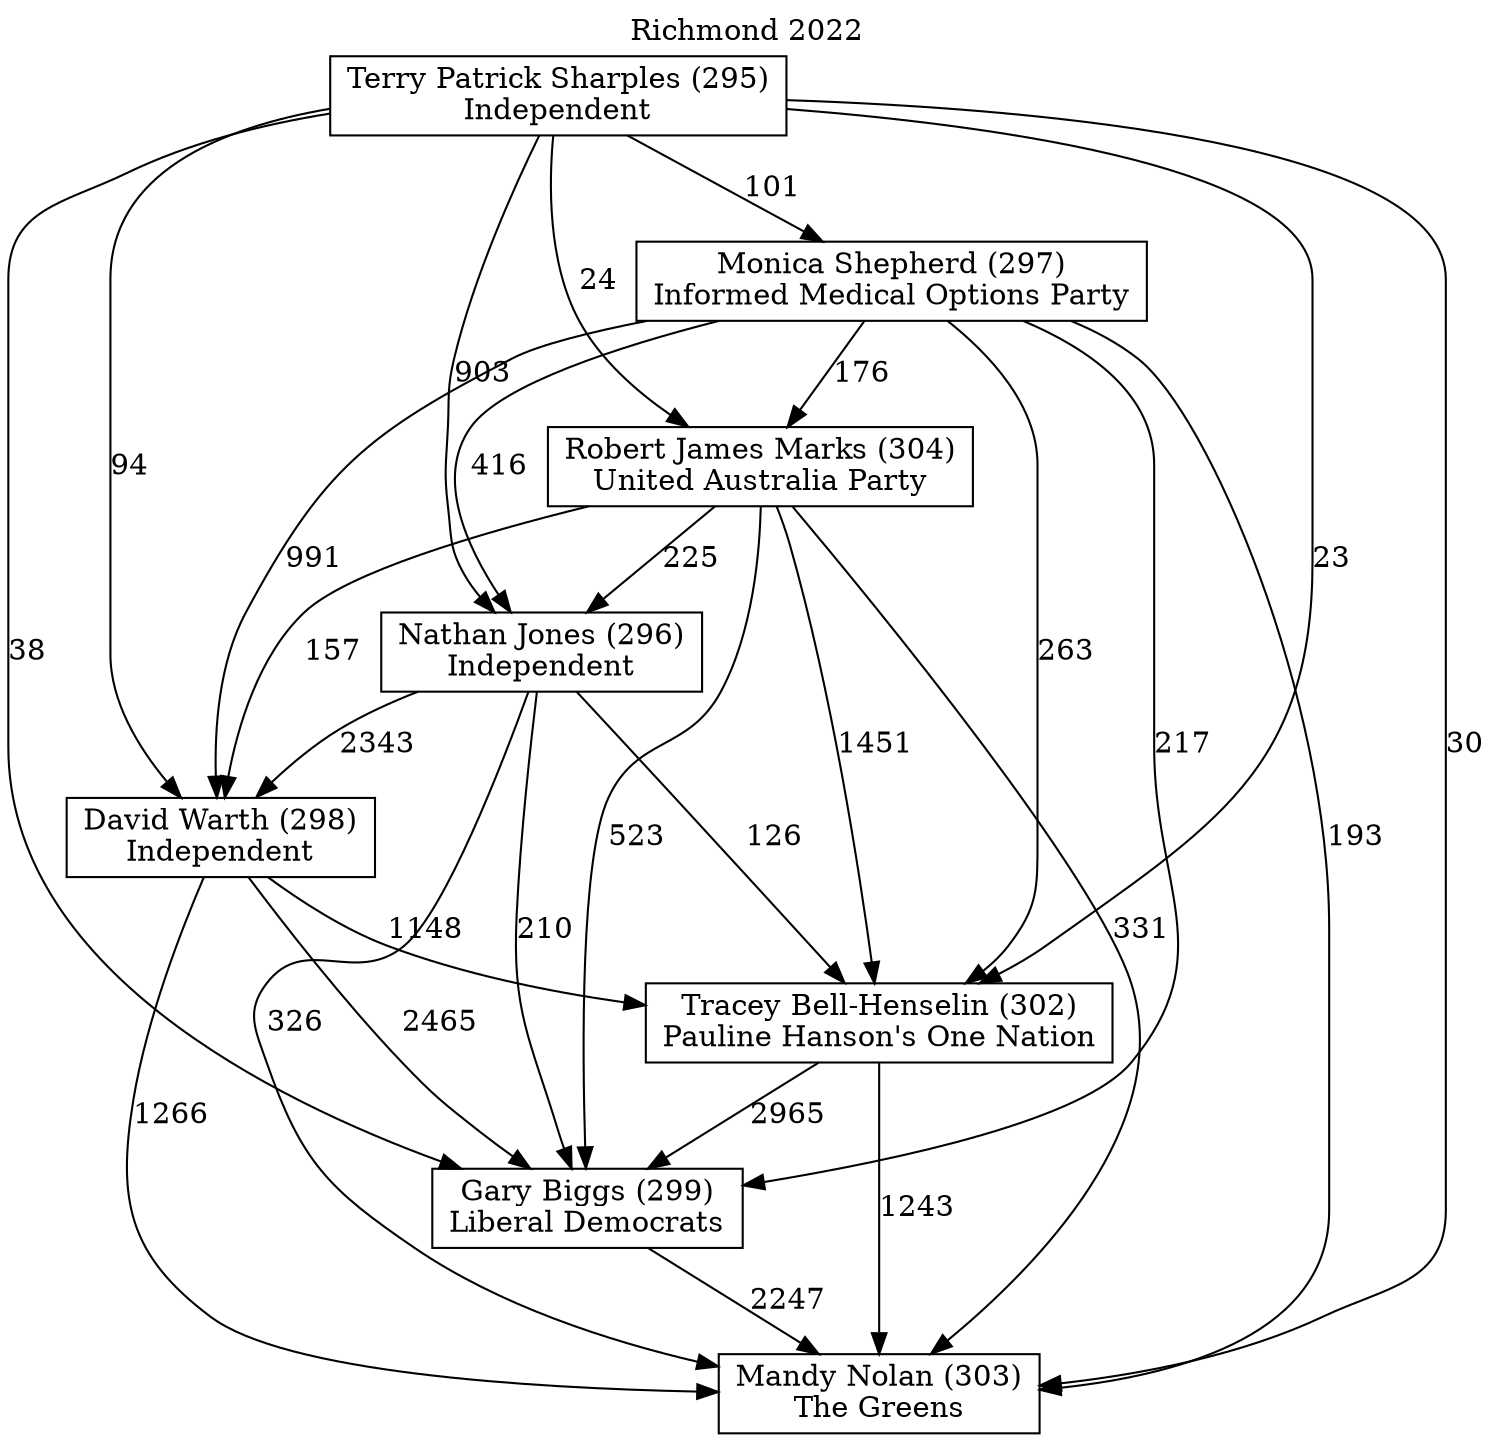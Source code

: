 // House preference flow
digraph "Mandy Nolan (303)_Richmond_2022" {
	graph [label="Richmond 2022" labelloc=t]
	node [shape=box]
	"Mandy Nolan (303)" [label="Mandy Nolan (303)
The Greens"]
	"Gary Biggs (299)" [label="Gary Biggs (299)
Liberal Democrats"]
	"Tracey Bell-Henselin (302)" [label="Tracey Bell-Henselin (302)
Pauline Hanson's One Nation"]
	"David Warth (298)" [label="David Warth (298)
Independent"]
	"Nathan Jones (296)" [label="Nathan Jones (296)
Independent"]
	"Robert James Marks (304)" [label="Robert James Marks (304)
United Australia Party"]
	"Monica Shepherd (297)" [label="Monica Shepherd (297)
Informed Medical Options Party"]
	"Terry Patrick Sharples (295)" [label="Terry Patrick Sharples (295)
Independent"]
	"Mandy Nolan (303)" [label="Mandy Nolan (303)
The Greens"]
	"Tracey Bell-Henselin (302)" [label="Tracey Bell-Henselin (302)
Pauline Hanson's One Nation"]
	"David Warth (298)" [label="David Warth (298)
Independent"]
	"Nathan Jones (296)" [label="Nathan Jones (296)
Independent"]
	"Robert James Marks (304)" [label="Robert James Marks (304)
United Australia Party"]
	"Monica Shepherd (297)" [label="Monica Shepherd (297)
Informed Medical Options Party"]
	"Terry Patrick Sharples (295)" [label="Terry Patrick Sharples (295)
Independent"]
	"Mandy Nolan (303)" [label="Mandy Nolan (303)
The Greens"]
	"David Warth (298)" [label="David Warth (298)
Independent"]
	"Nathan Jones (296)" [label="Nathan Jones (296)
Independent"]
	"Robert James Marks (304)" [label="Robert James Marks (304)
United Australia Party"]
	"Monica Shepherd (297)" [label="Monica Shepherd (297)
Informed Medical Options Party"]
	"Terry Patrick Sharples (295)" [label="Terry Patrick Sharples (295)
Independent"]
	"Mandy Nolan (303)" [label="Mandy Nolan (303)
The Greens"]
	"Nathan Jones (296)" [label="Nathan Jones (296)
Independent"]
	"Robert James Marks (304)" [label="Robert James Marks (304)
United Australia Party"]
	"Monica Shepherd (297)" [label="Monica Shepherd (297)
Informed Medical Options Party"]
	"Terry Patrick Sharples (295)" [label="Terry Patrick Sharples (295)
Independent"]
	"Mandy Nolan (303)" [label="Mandy Nolan (303)
The Greens"]
	"Robert James Marks (304)" [label="Robert James Marks (304)
United Australia Party"]
	"Monica Shepherd (297)" [label="Monica Shepherd (297)
Informed Medical Options Party"]
	"Terry Patrick Sharples (295)" [label="Terry Patrick Sharples (295)
Independent"]
	"Mandy Nolan (303)" [label="Mandy Nolan (303)
The Greens"]
	"Monica Shepherd (297)" [label="Monica Shepherd (297)
Informed Medical Options Party"]
	"Terry Patrick Sharples (295)" [label="Terry Patrick Sharples (295)
Independent"]
	"Mandy Nolan (303)" [label="Mandy Nolan (303)
The Greens"]
	"Terry Patrick Sharples (295)" [label="Terry Patrick Sharples (295)
Independent"]
	"Terry Patrick Sharples (295)" [label="Terry Patrick Sharples (295)
Independent"]
	"Monica Shepherd (297)" [label="Monica Shepherd (297)
Informed Medical Options Party"]
	"Terry Patrick Sharples (295)" [label="Terry Patrick Sharples (295)
Independent"]
	"Terry Patrick Sharples (295)" [label="Terry Patrick Sharples (295)
Independent"]
	"Robert James Marks (304)" [label="Robert James Marks (304)
United Australia Party"]
	"Monica Shepherd (297)" [label="Monica Shepherd (297)
Informed Medical Options Party"]
	"Terry Patrick Sharples (295)" [label="Terry Patrick Sharples (295)
Independent"]
	"Robert James Marks (304)" [label="Robert James Marks (304)
United Australia Party"]
	"Terry Patrick Sharples (295)" [label="Terry Patrick Sharples (295)
Independent"]
	"Terry Patrick Sharples (295)" [label="Terry Patrick Sharples (295)
Independent"]
	"Monica Shepherd (297)" [label="Monica Shepherd (297)
Informed Medical Options Party"]
	"Terry Patrick Sharples (295)" [label="Terry Patrick Sharples (295)
Independent"]
	"Terry Patrick Sharples (295)" [label="Terry Patrick Sharples (295)
Independent"]
	"Nathan Jones (296)" [label="Nathan Jones (296)
Independent"]
	"Robert James Marks (304)" [label="Robert James Marks (304)
United Australia Party"]
	"Monica Shepherd (297)" [label="Monica Shepherd (297)
Informed Medical Options Party"]
	"Terry Patrick Sharples (295)" [label="Terry Patrick Sharples (295)
Independent"]
	"Nathan Jones (296)" [label="Nathan Jones (296)
Independent"]
	"Monica Shepherd (297)" [label="Monica Shepherd (297)
Informed Medical Options Party"]
	"Terry Patrick Sharples (295)" [label="Terry Patrick Sharples (295)
Independent"]
	"Nathan Jones (296)" [label="Nathan Jones (296)
Independent"]
	"Terry Patrick Sharples (295)" [label="Terry Patrick Sharples (295)
Independent"]
	"Terry Patrick Sharples (295)" [label="Terry Patrick Sharples (295)
Independent"]
	"Monica Shepherd (297)" [label="Monica Shepherd (297)
Informed Medical Options Party"]
	"Terry Patrick Sharples (295)" [label="Terry Patrick Sharples (295)
Independent"]
	"Terry Patrick Sharples (295)" [label="Terry Patrick Sharples (295)
Independent"]
	"Robert James Marks (304)" [label="Robert James Marks (304)
United Australia Party"]
	"Monica Shepherd (297)" [label="Monica Shepherd (297)
Informed Medical Options Party"]
	"Terry Patrick Sharples (295)" [label="Terry Patrick Sharples (295)
Independent"]
	"Robert James Marks (304)" [label="Robert James Marks (304)
United Australia Party"]
	"Terry Patrick Sharples (295)" [label="Terry Patrick Sharples (295)
Independent"]
	"Terry Patrick Sharples (295)" [label="Terry Patrick Sharples (295)
Independent"]
	"Monica Shepherd (297)" [label="Monica Shepherd (297)
Informed Medical Options Party"]
	"Terry Patrick Sharples (295)" [label="Terry Patrick Sharples (295)
Independent"]
	"Terry Patrick Sharples (295)" [label="Terry Patrick Sharples (295)
Independent"]
	"David Warth (298)" [label="David Warth (298)
Independent"]
	"Nathan Jones (296)" [label="Nathan Jones (296)
Independent"]
	"Robert James Marks (304)" [label="Robert James Marks (304)
United Australia Party"]
	"Monica Shepherd (297)" [label="Monica Shepherd (297)
Informed Medical Options Party"]
	"Terry Patrick Sharples (295)" [label="Terry Patrick Sharples (295)
Independent"]
	"David Warth (298)" [label="David Warth (298)
Independent"]
	"Robert James Marks (304)" [label="Robert James Marks (304)
United Australia Party"]
	"Monica Shepherd (297)" [label="Monica Shepherd (297)
Informed Medical Options Party"]
	"Terry Patrick Sharples (295)" [label="Terry Patrick Sharples (295)
Independent"]
	"David Warth (298)" [label="David Warth (298)
Independent"]
	"Monica Shepherd (297)" [label="Monica Shepherd (297)
Informed Medical Options Party"]
	"Terry Patrick Sharples (295)" [label="Terry Patrick Sharples (295)
Independent"]
	"David Warth (298)" [label="David Warth (298)
Independent"]
	"Terry Patrick Sharples (295)" [label="Terry Patrick Sharples (295)
Independent"]
	"Terry Patrick Sharples (295)" [label="Terry Patrick Sharples (295)
Independent"]
	"Monica Shepherd (297)" [label="Monica Shepherd (297)
Informed Medical Options Party"]
	"Terry Patrick Sharples (295)" [label="Terry Patrick Sharples (295)
Independent"]
	"Terry Patrick Sharples (295)" [label="Terry Patrick Sharples (295)
Independent"]
	"Robert James Marks (304)" [label="Robert James Marks (304)
United Australia Party"]
	"Monica Shepherd (297)" [label="Monica Shepherd (297)
Informed Medical Options Party"]
	"Terry Patrick Sharples (295)" [label="Terry Patrick Sharples (295)
Independent"]
	"Robert James Marks (304)" [label="Robert James Marks (304)
United Australia Party"]
	"Terry Patrick Sharples (295)" [label="Terry Patrick Sharples (295)
Independent"]
	"Terry Patrick Sharples (295)" [label="Terry Patrick Sharples (295)
Independent"]
	"Monica Shepherd (297)" [label="Monica Shepherd (297)
Informed Medical Options Party"]
	"Terry Patrick Sharples (295)" [label="Terry Patrick Sharples (295)
Independent"]
	"Terry Patrick Sharples (295)" [label="Terry Patrick Sharples (295)
Independent"]
	"Nathan Jones (296)" [label="Nathan Jones (296)
Independent"]
	"Robert James Marks (304)" [label="Robert James Marks (304)
United Australia Party"]
	"Monica Shepherd (297)" [label="Monica Shepherd (297)
Informed Medical Options Party"]
	"Terry Patrick Sharples (295)" [label="Terry Patrick Sharples (295)
Independent"]
	"Nathan Jones (296)" [label="Nathan Jones (296)
Independent"]
	"Monica Shepherd (297)" [label="Monica Shepherd (297)
Informed Medical Options Party"]
	"Terry Patrick Sharples (295)" [label="Terry Patrick Sharples (295)
Independent"]
	"Nathan Jones (296)" [label="Nathan Jones (296)
Independent"]
	"Terry Patrick Sharples (295)" [label="Terry Patrick Sharples (295)
Independent"]
	"Terry Patrick Sharples (295)" [label="Terry Patrick Sharples (295)
Independent"]
	"Monica Shepherd (297)" [label="Monica Shepherd (297)
Informed Medical Options Party"]
	"Terry Patrick Sharples (295)" [label="Terry Patrick Sharples (295)
Independent"]
	"Terry Patrick Sharples (295)" [label="Terry Patrick Sharples (295)
Independent"]
	"Robert James Marks (304)" [label="Robert James Marks (304)
United Australia Party"]
	"Monica Shepherd (297)" [label="Monica Shepherd (297)
Informed Medical Options Party"]
	"Terry Patrick Sharples (295)" [label="Terry Patrick Sharples (295)
Independent"]
	"Robert James Marks (304)" [label="Robert James Marks (304)
United Australia Party"]
	"Terry Patrick Sharples (295)" [label="Terry Patrick Sharples (295)
Independent"]
	"Terry Patrick Sharples (295)" [label="Terry Patrick Sharples (295)
Independent"]
	"Monica Shepherd (297)" [label="Monica Shepherd (297)
Informed Medical Options Party"]
	"Terry Patrick Sharples (295)" [label="Terry Patrick Sharples (295)
Independent"]
	"Terry Patrick Sharples (295)" [label="Terry Patrick Sharples (295)
Independent"]
	"Tracey Bell-Henselin (302)" [label="Tracey Bell-Henselin (302)
Pauline Hanson's One Nation"]
	"David Warth (298)" [label="David Warth (298)
Independent"]
	"Nathan Jones (296)" [label="Nathan Jones (296)
Independent"]
	"Robert James Marks (304)" [label="Robert James Marks (304)
United Australia Party"]
	"Monica Shepherd (297)" [label="Monica Shepherd (297)
Informed Medical Options Party"]
	"Terry Patrick Sharples (295)" [label="Terry Patrick Sharples (295)
Independent"]
	"Tracey Bell-Henselin (302)" [label="Tracey Bell-Henselin (302)
Pauline Hanson's One Nation"]
	"Nathan Jones (296)" [label="Nathan Jones (296)
Independent"]
	"Robert James Marks (304)" [label="Robert James Marks (304)
United Australia Party"]
	"Monica Shepherd (297)" [label="Monica Shepherd (297)
Informed Medical Options Party"]
	"Terry Patrick Sharples (295)" [label="Terry Patrick Sharples (295)
Independent"]
	"Tracey Bell-Henselin (302)" [label="Tracey Bell-Henselin (302)
Pauline Hanson's One Nation"]
	"Robert James Marks (304)" [label="Robert James Marks (304)
United Australia Party"]
	"Monica Shepherd (297)" [label="Monica Shepherd (297)
Informed Medical Options Party"]
	"Terry Patrick Sharples (295)" [label="Terry Patrick Sharples (295)
Independent"]
	"Tracey Bell-Henselin (302)" [label="Tracey Bell-Henselin (302)
Pauline Hanson's One Nation"]
	"Monica Shepherd (297)" [label="Monica Shepherd (297)
Informed Medical Options Party"]
	"Terry Patrick Sharples (295)" [label="Terry Patrick Sharples (295)
Independent"]
	"Tracey Bell-Henselin (302)" [label="Tracey Bell-Henselin (302)
Pauline Hanson's One Nation"]
	"Terry Patrick Sharples (295)" [label="Terry Patrick Sharples (295)
Independent"]
	"Terry Patrick Sharples (295)" [label="Terry Patrick Sharples (295)
Independent"]
	"Monica Shepherd (297)" [label="Monica Shepherd (297)
Informed Medical Options Party"]
	"Terry Patrick Sharples (295)" [label="Terry Patrick Sharples (295)
Independent"]
	"Terry Patrick Sharples (295)" [label="Terry Patrick Sharples (295)
Independent"]
	"Robert James Marks (304)" [label="Robert James Marks (304)
United Australia Party"]
	"Monica Shepherd (297)" [label="Monica Shepherd (297)
Informed Medical Options Party"]
	"Terry Patrick Sharples (295)" [label="Terry Patrick Sharples (295)
Independent"]
	"Robert James Marks (304)" [label="Robert James Marks (304)
United Australia Party"]
	"Terry Patrick Sharples (295)" [label="Terry Patrick Sharples (295)
Independent"]
	"Terry Patrick Sharples (295)" [label="Terry Patrick Sharples (295)
Independent"]
	"Monica Shepherd (297)" [label="Monica Shepherd (297)
Informed Medical Options Party"]
	"Terry Patrick Sharples (295)" [label="Terry Patrick Sharples (295)
Independent"]
	"Terry Patrick Sharples (295)" [label="Terry Patrick Sharples (295)
Independent"]
	"Nathan Jones (296)" [label="Nathan Jones (296)
Independent"]
	"Robert James Marks (304)" [label="Robert James Marks (304)
United Australia Party"]
	"Monica Shepherd (297)" [label="Monica Shepherd (297)
Informed Medical Options Party"]
	"Terry Patrick Sharples (295)" [label="Terry Patrick Sharples (295)
Independent"]
	"Nathan Jones (296)" [label="Nathan Jones (296)
Independent"]
	"Monica Shepherd (297)" [label="Monica Shepherd (297)
Informed Medical Options Party"]
	"Terry Patrick Sharples (295)" [label="Terry Patrick Sharples (295)
Independent"]
	"Nathan Jones (296)" [label="Nathan Jones (296)
Independent"]
	"Terry Patrick Sharples (295)" [label="Terry Patrick Sharples (295)
Independent"]
	"Terry Patrick Sharples (295)" [label="Terry Patrick Sharples (295)
Independent"]
	"Monica Shepherd (297)" [label="Monica Shepherd (297)
Informed Medical Options Party"]
	"Terry Patrick Sharples (295)" [label="Terry Patrick Sharples (295)
Independent"]
	"Terry Patrick Sharples (295)" [label="Terry Patrick Sharples (295)
Independent"]
	"Robert James Marks (304)" [label="Robert James Marks (304)
United Australia Party"]
	"Monica Shepherd (297)" [label="Monica Shepherd (297)
Informed Medical Options Party"]
	"Terry Patrick Sharples (295)" [label="Terry Patrick Sharples (295)
Independent"]
	"Robert James Marks (304)" [label="Robert James Marks (304)
United Australia Party"]
	"Terry Patrick Sharples (295)" [label="Terry Patrick Sharples (295)
Independent"]
	"Terry Patrick Sharples (295)" [label="Terry Patrick Sharples (295)
Independent"]
	"Monica Shepherd (297)" [label="Monica Shepherd (297)
Informed Medical Options Party"]
	"Terry Patrick Sharples (295)" [label="Terry Patrick Sharples (295)
Independent"]
	"Terry Patrick Sharples (295)" [label="Terry Patrick Sharples (295)
Independent"]
	"David Warth (298)" [label="David Warth (298)
Independent"]
	"Nathan Jones (296)" [label="Nathan Jones (296)
Independent"]
	"Robert James Marks (304)" [label="Robert James Marks (304)
United Australia Party"]
	"Monica Shepherd (297)" [label="Monica Shepherd (297)
Informed Medical Options Party"]
	"Terry Patrick Sharples (295)" [label="Terry Patrick Sharples (295)
Independent"]
	"David Warth (298)" [label="David Warth (298)
Independent"]
	"Robert James Marks (304)" [label="Robert James Marks (304)
United Australia Party"]
	"Monica Shepherd (297)" [label="Monica Shepherd (297)
Informed Medical Options Party"]
	"Terry Patrick Sharples (295)" [label="Terry Patrick Sharples (295)
Independent"]
	"David Warth (298)" [label="David Warth (298)
Independent"]
	"Monica Shepherd (297)" [label="Monica Shepherd (297)
Informed Medical Options Party"]
	"Terry Patrick Sharples (295)" [label="Terry Patrick Sharples (295)
Independent"]
	"David Warth (298)" [label="David Warth (298)
Independent"]
	"Terry Patrick Sharples (295)" [label="Terry Patrick Sharples (295)
Independent"]
	"Terry Patrick Sharples (295)" [label="Terry Patrick Sharples (295)
Independent"]
	"Monica Shepherd (297)" [label="Monica Shepherd (297)
Informed Medical Options Party"]
	"Terry Patrick Sharples (295)" [label="Terry Patrick Sharples (295)
Independent"]
	"Terry Patrick Sharples (295)" [label="Terry Patrick Sharples (295)
Independent"]
	"Robert James Marks (304)" [label="Robert James Marks (304)
United Australia Party"]
	"Monica Shepherd (297)" [label="Monica Shepherd (297)
Informed Medical Options Party"]
	"Terry Patrick Sharples (295)" [label="Terry Patrick Sharples (295)
Independent"]
	"Robert James Marks (304)" [label="Robert James Marks (304)
United Australia Party"]
	"Terry Patrick Sharples (295)" [label="Terry Patrick Sharples (295)
Independent"]
	"Terry Patrick Sharples (295)" [label="Terry Patrick Sharples (295)
Independent"]
	"Monica Shepherd (297)" [label="Monica Shepherd (297)
Informed Medical Options Party"]
	"Terry Patrick Sharples (295)" [label="Terry Patrick Sharples (295)
Independent"]
	"Terry Patrick Sharples (295)" [label="Terry Patrick Sharples (295)
Independent"]
	"Nathan Jones (296)" [label="Nathan Jones (296)
Independent"]
	"Robert James Marks (304)" [label="Robert James Marks (304)
United Australia Party"]
	"Monica Shepherd (297)" [label="Monica Shepherd (297)
Informed Medical Options Party"]
	"Terry Patrick Sharples (295)" [label="Terry Patrick Sharples (295)
Independent"]
	"Nathan Jones (296)" [label="Nathan Jones (296)
Independent"]
	"Monica Shepherd (297)" [label="Monica Shepherd (297)
Informed Medical Options Party"]
	"Terry Patrick Sharples (295)" [label="Terry Patrick Sharples (295)
Independent"]
	"Nathan Jones (296)" [label="Nathan Jones (296)
Independent"]
	"Terry Patrick Sharples (295)" [label="Terry Patrick Sharples (295)
Independent"]
	"Terry Patrick Sharples (295)" [label="Terry Patrick Sharples (295)
Independent"]
	"Monica Shepherd (297)" [label="Monica Shepherd (297)
Informed Medical Options Party"]
	"Terry Patrick Sharples (295)" [label="Terry Patrick Sharples (295)
Independent"]
	"Terry Patrick Sharples (295)" [label="Terry Patrick Sharples (295)
Independent"]
	"Robert James Marks (304)" [label="Robert James Marks (304)
United Australia Party"]
	"Monica Shepherd (297)" [label="Monica Shepherd (297)
Informed Medical Options Party"]
	"Terry Patrick Sharples (295)" [label="Terry Patrick Sharples (295)
Independent"]
	"Robert James Marks (304)" [label="Robert James Marks (304)
United Australia Party"]
	"Terry Patrick Sharples (295)" [label="Terry Patrick Sharples (295)
Independent"]
	"Terry Patrick Sharples (295)" [label="Terry Patrick Sharples (295)
Independent"]
	"Monica Shepherd (297)" [label="Monica Shepherd (297)
Informed Medical Options Party"]
	"Terry Patrick Sharples (295)" [label="Terry Patrick Sharples (295)
Independent"]
	"Terry Patrick Sharples (295)" [label="Terry Patrick Sharples (295)
Independent"]
	"Gary Biggs (299)" [label="Gary Biggs (299)
Liberal Democrats"]
	"Tracey Bell-Henselin (302)" [label="Tracey Bell-Henselin (302)
Pauline Hanson's One Nation"]
	"David Warth (298)" [label="David Warth (298)
Independent"]
	"Nathan Jones (296)" [label="Nathan Jones (296)
Independent"]
	"Robert James Marks (304)" [label="Robert James Marks (304)
United Australia Party"]
	"Monica Shepherd (297)" [label="Monica Shepherd (297)
Informed Medical Options Party"]
	"Terry Patrick Sharples (295)" [label="Terry Patrick Sharples (295)
Independent"]
	"Gary Biggs (299)" [label="Gary Biggs (299)
Liberal Democrats"]
	"David Warth (298)" [label="David Warth (298)
Independent"]
	"Nathan Jones (296)" [label="Nathan Jones (296)
Independent"]
	"Robert James Marks (304)" [label="Robert James Marks (304)
United Australia Party"]
	"Monica Shepherd (297)" [label="Monica Shepherd (297)
Informed Medical Options Party"]
	"Terry Patrick Sharples (295)" [label="Terry Patrick Sharples (295)
Independent"]
	"Gary Biggs (299)" [label="Gary Biggs (299)
Liberal Democrats"]
	"Nathan Jones (296)" [label="Nathan Jones (296)
Independent"]
	"Robert James Marks (304)" [label="Robert James Marks (304)
United Australia Party"]
	"Monica Shepherd (297)" [label="Monica Shepherd (297)
Informed Medical Options Party"]
	"Terry Patrick Sharples (295)" [label="Terry Patrick Sharples (295)
Independent"]
	"Gary Biggs (299)" [label="Gary Biggs (299)
Liberal Democrats"]
	"Robert James Marks (304)" [label="Robert James Marks (304)
United Australia Party"]
	"Monica Shepherd (297)" [label="Monica Shepherd (297)
Informed Medical Options Party"]
	"Terry Patrick Sharples (295)" [label="Terry Patrick Sharples (295)
Independent"]
	"Gary Biggs (299)" [label="Gary Biggs (299)
Liberal Democrats"]
	"Monica Shepherd (297)" [label="Monica Shepherd (297)
Informed Medical Options Party"]
	"Terry Patrick Sharples (295)" [label="Terry Patrick Sharples (295)
Independent"]
	"Gary Biggs (299)" [label="Gary Biggs (299)
Liberal Democrats"]
	"Terry Patrick Sharples (295)" [label="Terry Patrick Sharples (295)
Independent"]
	"Terry Patrick Sharples (295)" [label="Terry Patrick Sharples (295)
Independent"]
	"Monica Shepherd (297)" [label="Monica Shepherd (297)
Informed Medical Options Party"]
	"Terry Patrick Sharples (295)" [label="Terry Patrick Sharples (295)
Independent"]
	"Terry Patrick Sharples (295)" [label="Terry Patrick Sharples (295)
Independent"]
	"Robert James Marks (304)" [label="Robert James Marks (304)
United Australia Party"]
	"Monica Shepherd (297)" [label="Monica Shepherd (297)
Informed Medical Options Party"]
	"Terry Patrick Sharples (295)" [label="Terry Patrick Sharples (295)
Independent"]
	"Robert James Marks (304)" [label="Robert James Marks (304)
United Australia Party"]
	"Terry Patrick Sharples (295)" [label="Terry Patrick Sharples (295)
Independent"]
	"Terry Patrick Sharples (295)" [label="Terry Patrick Sharples (295)
Independent"]
	"Monica Shepherd (297)" [label="Monica Shepherd (297)
Informed Medical Options Party"]
	"Terry Patrick Sharples (295)" [label="Terry Patrick Sharples (295)
Independent"]
	"Terry Patrick Sharples (295)" [label="Terry Patrick Sharples (295)
Independent"]
	"Nathan Jones (296)" [label="Nathan Jones (296)
Independent"]
	"Robert James Marks (304)" [label="Robert James Marks (304)
United Australia Party"]
	"Monica Shepherd (297)" [label="Monica Shepherd (297)
Informed Medical Options Party"]
	"Terry Patrick Sharples (295)" [label="Terry Patrick Sharples (295)
Independent"]
	"Nathan Jones (296)" [label="Nathan Jones (296)
Independent"]
	"Monica Shepherd (297)" [label="Monica Shepherd (297)
Informed Medical Options Party"]
	"Terry Patrick Sharples (295)" [label="Terry Patrick Sharples (295)
Independent"]
	"Nathan Jones (296)" [label="Nathan Jones (296)
Independent"]
	"Terry Patrick Sharples (295)" [label="Terry Patrick Sharples (295)
Independent"]
	"Terry Patrick Sharples (295)" [label="Terry Patrick Sharples (295)
Independent"]
	"Monica Shepherd (297)" [label="Monica Shepherd (297)
Informed Medical Options Party"]
	"Terry Patrick Sharples (295)" [label="Terry Patrick Sharples (295)
Independent"]
	"Terry Patrick Sharples (295)" [label="Terry Patrick Sharples (295)
Independent"]
	"Robert James Marks (304)" [label="Robert James Marks (304)
United Australia Party"]
	"Monica Shepherd (297)" [label="Monica Shepherd (297)
Informed Medical Options Party"]
	"Terry Patrick Sharples (295)" [label="Terry Patrick Sharples (295)
Independent"]
	"Robert James Marks (304)" [label="Robert James Marks (304)
United Australia Party"]
	"Terry Patrick Sharples (295)" [label="Terry Patrick Sharples (295)
Independent"]
	"Terry Patrick Sharples (295)" [label="Terry Patrick Sharples (295)
Independent"]
	"Monica Shepherd (297)" [label="Monica Shepherd (297)
Informed Medical Options Party"]
	"Terry Patrick Sharples (295)" [label="Terry Patrick Sharples (295)
Independent"]
	"Terry Patrick Sharples (295)" [label="Terry Patrick Sharples (295)
Independent"]
	"David Warth (298)" [label="David Warth (298)
Independent"]
	"Nathan Jones (296)" [label="Nathan Jones (296)
Independent"]
	"Robert James Marks (304)" [label="Robert James Marks (304)
United Australia Party"]
	"Monica Shepherd (297)" [label="Monica Shepherd (297)
Informed Medical Options Party"]
	"Terry Patrick Sharples (295)" [label="Terry Patrick Sharples (295)
Independent"]
	"David Warth (298)" [label="David Warth (298)
Independent"]
	"Robert James Marks (304)" [label="Robert James Marks (304)
United Australia Party"]
	"Monica Shepherd (297)" [label="Monica Shepherd (297)
Informed Medical Options Party"]
	"Terry Patrick Sharples (295)" [label="Terry Patrick Sharples (295)
Independent"]
	"David Warth (298)" [label="David Warth (298)
Independent"]
	"Monica Shepherd (297)" [label="Monica Shepherd (297)
Informed Medical Options Party"]
	"Terry Patrick Sharples (295)" [label="Terry Patrick Sharples (295)
Independent"]
	"David Warth (298)" [label="David Warth (298)
Independent"]
	"Terry Patrick Sharples (295)" [label="Terry Patrick Sharples (295)
Independent"]
	"Terry Patrick Sharples (295)" [label="Terry Patrick Sharples (295)
Independent"]
	"Monica Shepherd (297)" [label="Monica Shepherd (297)
Informed Medical Options Party"]
	"Terry Patrick Sharples (295)" [label="Terry Patrick Sharples (295)
Independent"]
	"Terry Patrick Sharples (295)" [label="Terry Patrick Sharples (295)
Independent"]
	"Robert James Marks (304)" [label="Robert James Marks (304)
United Australia Party"]
	"Monica Shepherd (297)" [label="Monica Shepherd (297)
Informed Medical Options Party"]
	"Terry Patrick Sharples (295)" [label="Terry Patrick Sharples (295)
Independent"]
	"Robert James Marks (304)" [label="Robert James Marks (304)
United Australia Party"]
	"Terry Patrick Sharples (295)" [label="Terry Patrick Sharples (295)
Independent"]
	"Terry Patrick Sharples (295)" [label="Terry Patrick Sharples (295)
Independent"]
	"Monica Shepherd (297)" [label="Monica Shepherd (297)
Informed Medical Options Party"]
	"Terry Patrick Sharples (295)" [label="Terry Patrick Sharples (295)
Independent"]
	"Terry Patrick Sharples (295)" [label="Terry Patrick Sharples (295)
Independent"]
	"Nathan Jones (296)" [label="Nathan Jones (296)
Independent"]
	"Robert James Marks (304)" [label="Robert James Marks (304)
United Australia Party"]
	"Monica Shepherd (297)" [label="Monica Shepherd (297)
Informed Medical Options Party"]
	"Terry Patrick Sharples (295)" [label="Terry Patrick Sharples (295)
Independent"]
	"Nathan Jones (296)" [label="Nathan Jones (296)
Independent"]
	"Monica Shepherd (297)" [label="Monica Shepherd (297)
Informed Medical Options Party"]
	"Terry Patrick Sharples (295)" [label="Terry Patrick Sharples (295)
Independent"]
	"Nathan Jones (296)" [label="Nathan Jones (296)
Independent"]
	"Terry Patrick Sharples (295)" [label="Terry Patrick Sharples (295)
Independent"]
	"Terry Patrick Sharples (295)" [label="Terry Patrick Sharples (295)
Independent"]
	"Monica Shepherd (297)" [label="Monica Shepherd (297)
Informed Medical Options Party"]
	"Terry Patrick Sharples (295)" [label="Terry Patrick Sharples (295)
Independent"]
	"Terry Patrick Sharples (295)" [label="Terry Patrick Sharples (295)
Independent"]
	"Robert James Marks (304)" [label="Robert James Marks (304)
United Australia Party"]
	"Monica Shepherd (297)" [label="Monica Shepherd (297)
Informed Medical Options Party"]
	"Terry Patrick Sharples (295)" [label="Terry Patrick Sharples (295)
Independent"]
	"Robert James Marks (304)" [label="Robert James Marks (304)
United Australia Party"]
	"Terry Patrick Sharples (295)" [label="Terry Patrick Sharples (295)
Independent"]
	"Terry Patrick Sharples (295)" [label="Terry Patrick Sharples (295)
Independent"]
	"Monica Shepherd (297)" [label="Monica Shepherd (297)
Informed Medical Options Party"]
	"Terry Patrick Sharples (295)" [label="Terry Patrick Sharples (295)
Independent"]
	"Terry Patrick Sharples (295)" [label="Terry Patrick Sharples (295)
Independent"]
	"Tracey Bell-Henselin (302)" [label="Tracey Bell-Henselin (302)
Pauline Hanson's One Nation"]
	"David Warth (298)" [label="David Warth (298)
Independent"]
	"Nathan Jones (296)" [label="Nathan Jones (296)
Independent"]
	"Robert James Marks (304)" [label="Robert James Marks (304)
United Australia Party"]
	"Monica Shepherd (297)" [label="Monica Shepherd (297)
Informed Medical Options Party"]
	"Terry Patrick Sharples (295)" [label="Terry Patrick Sharples (295)
Independent"]
	"Tracey Bell-Henselin (302)" [label="Tracey Bell-Henselin (302)
Pauline Hanson's One Nation"]
	"Nathan Jones (296)" [label="Nathan Jones (296)
Independent"]
	"Robert James Marks (304)" [label="Robert James Marks (304)
United Australia Party"]
	"Monica Shepherd (297)" [label="Monica Shepherd (297)
Informed Medical Options Party"]
	"Terry Patrick Sharples (295)" [label="Terry Patrick Sharples (295)
Independent"]
	"Tracey Bell-Henselin (302)" [label="Tracey Bell-Henselin (302)
Pauline Hanson's One Nation"]
	"Robert James Marks (304)" [label="Robert James Marks (304)
United Australia Party"]
	"Monica Shepherd (297)" [label="Monica Shepherd (297)
Informed Medical Options Party"]
	"Terry Patrick Sharples (295)" [label="Terry Patrick Sharples (295)
Independent"]
	"Tracey Bell-Henselin (302)" [label="Tracey Bell-Henselin (302)
Pauline Hanson's One Nation"]
	"Monica Shepherd (297)" [label="Monica Shepherd (297)
Informed Medical Options Party"]
	"Terry Patrick Sharples (295)" [label="Terry Patrick Sharples (295)
Independent"]
	"Tracey Bell-Henselin (302)" [label="Tracey Bell-Henselin (302)
Pauline Hanson's One Nation"]
	"Terry Patrick Sharples (295)" [label="Terry Patrick Sharples (295)
Independent"]
	"Terry Patrick Sharples (295)" [label="Terry Patrick Sharples (295)
Independent"]
	"Monica Shepherd (297)" [label="Monica Shepherd (297)
Informed Medical Options Party"]
	"Terry Patrick Sharples (295)" [label="Terry Patrick Sharples (295)
Independent"]
	"Terry Patrick Sharples (295)" [label="Terry Patrick Sharples (295)
Independent"]
	"Robert James Marks (304)" [label="Robert James Marks (304)
United Australia Party"]
	"Monica Shepherd (297)" [label="Monica Shepherd (297)
Informed Medical Options Party"]
	"Terry Patrick Sharples (295)" [label="Terry Patrick Sharples (295)
Independent"]
	"Robert James Marks (304)" [label="Robert James Marks (304)
United Australia Party"]
	"Terry Patrick Sharples (295)" [label="Terry Patrick Sharples (295)
Independent"]
	"Terry Patrick Sharples (295)" [label="Terry Patrick Sharples (295)
Independent"]
	"Monica Shepherd (297)" [label="Monica Shepherd (297)
Informed Medical Options Party"]
	"Terry Patrick Sharples (295)" [label="Terry Patrick Sharples (295)
Independent"]
	"Terry Patrick Sharples (295)" [label="Terry Patrick Sharples (295)
Independent"]
	"Nathan Jones (296)" [label="Nathan Jones (296)
Independent"]
	"Robert James Marks (304)" [label="Robert James Marks (304)
United Australia Party"]
	"Monica Shepherd (297)" [label="Monica Shepherd (297)
Informed Medical Options Party"]
	"Terry Patrick Sharples (295)" [label="Terry Patrick Sharples (295)
Independent"]
	"Nathan Jones (296)" [label="Nathan Jones (296)
Independent"]
	"Monica Shepherd (297)" [label="Monica Shepherd (297)
Informed Medical Options Party"]
	"Terry Patrick Sharples (295)" [label="Terry Patrick Sharples (295)
Independent"]
	"Nathan Jones (296)" [label="Nathan Jones (296)
Independent"]
	"Terry Patrick Sharples (295)" [label="Terry Patrick Sharples (295)
Independent"]
	"Terry Patrick Sharples (295)" [label="Terry Patrick Sharples (295)
Independent"]
	"Monica Shepherd (297)" [label="Monica Shepherd (297)
Informed Medical Options Party"]
	"Terry Patrick Sharples (295)" [label="Terry Patrick Sharples (295)
Independent"]
	"Terry Patrick Sharples (295)" [label="Terry Patrick Sharples (295)
Independent"]
	"Robert James Marks (304)" [label="Robert James Marks (304)
United Australia Party"]
	"Monica Shepherd (297)" [label="Monica Shepherd (297)
Informed Medical Options Party"]
	"Terry Patrick Sharples (295)" [label="Terry Patrick Sharples (295)
Independent"]
	"Robert James Marks (304)" [label="Robert James Marks (304)
United Australia Party"]
	"Terry Patrick Sharples (295)" [label="Terry Patrick Sharples (295)
Independent"]
	"Terry Patrick Sharples (295)" [label="Terry Patrick Sharples (295)
Independent"]
	"Monica Shepherd (297)" [label="Monica Shepherd (297)
Informed Medical Options Party"]
	"Terry Patrick Sharples (295)" [label="Terry Patrick Sharples (295)
Independent"]
	"Terry Patrick Sharples (295)" [label="Terry Patrick Sharples (295)
Independent"]
	"David Warth (298)" [label="David Warth (298)
Independent"]
	"Nathan Jones (296)" [label="Nathan Jones (296)
Independent"]
	"Robert James Marks (304)" [label="Robert James Marks (304)
United Australia Party"]
	"Monica Shepherd (297)" [label="Monica Shepherd (297)
Informed Medical Options Party"]
	"Terry Patrick Sharples (295)" [label="Terry Patrick Sharples (295)
Independent"]
	"David Warth (298)" [label="David Warth (298)
Independent"]
	"Robert James Marks (304)" [label="Robert James Marks (304)
United Australia Party"]
	"Monica Shepherd (297)" [label="Monica Shepherd (297)
Informed Medical Options Party"]
	"Terry Patrick Sharples (295)" [label="Terry Patrick Sharples (295)
Independent"]
	"David Warth (298)" [label="David Warth (298)
Independent"]
	"Monica Shepherd (297)" [label="Monica Shepherd (297)
Informed Medical Options Party"]
	"Terry Patrick Sharples (295)" [label="Terry Patrick Sharples (295)
Independent"]
	"David Warth (298)" [label="David Warth (298)
Independent"]
	"Terry Patrick Sharples (295)" [label="Terry Patrick Sharples (295)
Independent"]
	"Terry Patrick Sharples (295)" [label="Terry Patrick Sharples (295)
Independent"]
	"Monica Shepherd (297)" [label="Monica Shepherd (297)
Informed Medical Options Party"]
	"Terry Patrick Sharples (295)" [label="Terry Patrick Sharples (295)
Independent"]
	"Terry Patrick Sharples (295)" [label="Terry Patrick Sharples (295)
Independent"]
	"Robert James Marks (304)" [label="Robert James Marks (304)
United Australia Party"]
	"Monica Shepherd (297)" [label="Monica Shepherd (297)
Informed Medical Options Party"]
	"Terry Patrick Sharples (295)" [label="Terry Patrick Sharples (295)
Independent"]
	"Robert James Marks (304)" [label="Robert James Marks (304)
United Australia Party"]
	"Terry Patrick Sharples (295)" [label="Terry Patrick Sharples (295)
Independent"]
	"Terry Patrick Sharples (295)" [label="Terry Patrick Sharples (295)
Independent"]
	"Monica Shepherd (297)" [label="Monica Shepherd (297)
Informed Medical Options Party"]
	"Terry Patrick Sharples (295)" [label="Terry Patrick Sharples (295)
Independent"]
	"Terry Patrick Sharples (295)" [label="Terry Patrick Sharples (295)
Independent"]
	"Nathan Jones (296)" [label="Nathan Jones (296)
Independent"]
	"Robert James Marks (304)" [label="Robert James Marks (304)
United Australia Party"]
	"Monica Shepherd (297)" [label="Monica Shepherd (297)
Informed Medical Options Party"]
	"Terry Patrick Sharples (295)" [label="Terry Patrick Sharples (295)
Independent"]
	"Nathan Jones (296)" [label="Nathan Jones (296)
Independent"]
	"Monica Shepherd (297)" [label="Monica Shepherd (297)
Informed Medical Options Party"]
	"Terry Patrick Sharples (295)" [label="Terry Patrick Sharples (295)
Independent"]
	"Nathan Jones (296)" [label="Nathan Jones (296)
Independent"]
	"Terry Patrick Sharples (295)" [label="Terry Patrick Sharples (295)
Independent"]
	"Terry Patrick Sharples (295)" [label="Terry Patrick Sharples (295)
Independent"]
	"Monica Shepherd (297)" [label="Monica Shepherd (297)
Informed Medical Options Party"]
	"Terry Patrick Sharples (295)" [label="Terry Patrick Sharples (295)
Independent"]
	"Terry Patrick Sharples (295)" [label="Terry Patrick Sharples (295)
Independent"]
	"Robert James Marks (304)" [label="Robert James Marks (304)
United Australia Party"]
	"Monica Shepherd (297)" [label="Monica Shepherd (297)
Informed Medical Options Party"]
	"Terry Patrick Sharples (295)" [label="Terry Patrick Sharples (295)
Independent"]
	"Robert James Marks (304)" [label="Robert James Marks (304)
United Australia Party"]
	"Terry Patrick Sharples (295)" [label="Terry Patrick Sharples (295)
Independent"]
	"Terry Patrick Sharples (295)" [label="Terry Patrick Sharples (295)
Independent"]
	"Monica Shepherd (297)" [label="Monica Shepherd (297)
Informed Medical Options Party"]
	"Terry Patrick Sharples (295)" [label="Terry Patrick Sharples (295)
Independent"]
	"Terry Patrick Sharples (295)" [label="Terry Patrick Sharples (295)
Independent"]
	"Gary Biggs (299)" -> "Mandy Nolan (303)" [label=2247]
	"Tracey Bell-Henselin (302)" -> "Gary Biggs (299)" [label=2965]
	"David Warth (298)" -> "Tracey Bell-Henselin (302)" [label=1148]
	"Nathan Jones (296)" -> "David Warth (298)" [label=2343]
	"Robert James Marks (304)" -> "Nathan Jones (296)" [label=225]
	"Monica Shepherd (297)" -> "Robert James Marks (304)" [label=176]
	"Terry Patrick Sharples (295)" -> "Monica Shepherd (297)" [label=101]
	"Tracey Bell-Henselin (302)" -> "Mandy Nolan (303)" [label=1243]
	"David Warth (298)" -> "Mandy Nolan (303)" [label=1266]
	"Nathan Jones (296)" -> "Mandy Nolan (303)" [label=326]
	"Robert James Marks (304)" -> "Mandy Nolan (303)" [label=331]
	"Monica Shepherd (297)" -> "Mandy Nolan (303)" [label=193]
	"Terry Patrick Sharples (295)" -> "Mandy Nolan (303)" [label=30]
	"Terry Patrick Sharples (295)" -> "Robert James Marks (304)" [label=24]
	"Monica Shepherd (297)" -> "Nathan Jones (296)" [label=416]
	"Terry Patrick Sharples (295)" -> "Nathan Jones (296)" [label=903]
	"Robert James Marks (304)" -> "David Warth (298)" [label=157]
	"Monica Shepherd (297)" -> "David Warth (298)" [label=991]
	"Terry Patrick Sharples (295)" -> "David Warth (298)" [label=94]
	"Nathan Jones (296)" -> "Tracey Bell-Henselin (302)" [label=126]
	"Robert James Marks (304)" -> "Tracey Bell-Henselin (302)" [label=1451]
	"Monica Shepherd (297)" -> "Tracey Bell-Henselin (302)" [label=263]
	"Terry Patrick Sharples (295)" -> "Tracey Bell-Henselin (302)" [label=23]
	"David Warth (298)" -> "Gary Biggs (299)" [label=2465]
	"Nathan Jones (296)" -> "Gary Biggs (299)" [label=210]
	"Robert James Marks (304)" -> "Gary Biggs (299)" [label=523]
	"Monica Shepherd (297)" -> "Gary Biggs (299)" [label=217]
	"Terry Patrick Sharples (295)" -> "Gary Biggs (299)" [label=38]
}
